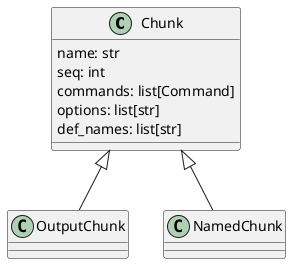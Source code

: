 @startuml
    class Chunk {
        name: str
        seq: int
        commands: list[Command]
        options: list[str]
        def_names: list[str]
    }
    
    class OutputChunk
    Chunk <|-- OutputChunk
    
    class NamedChunk
    Chunk <|-- NamedChunk
@enduml
